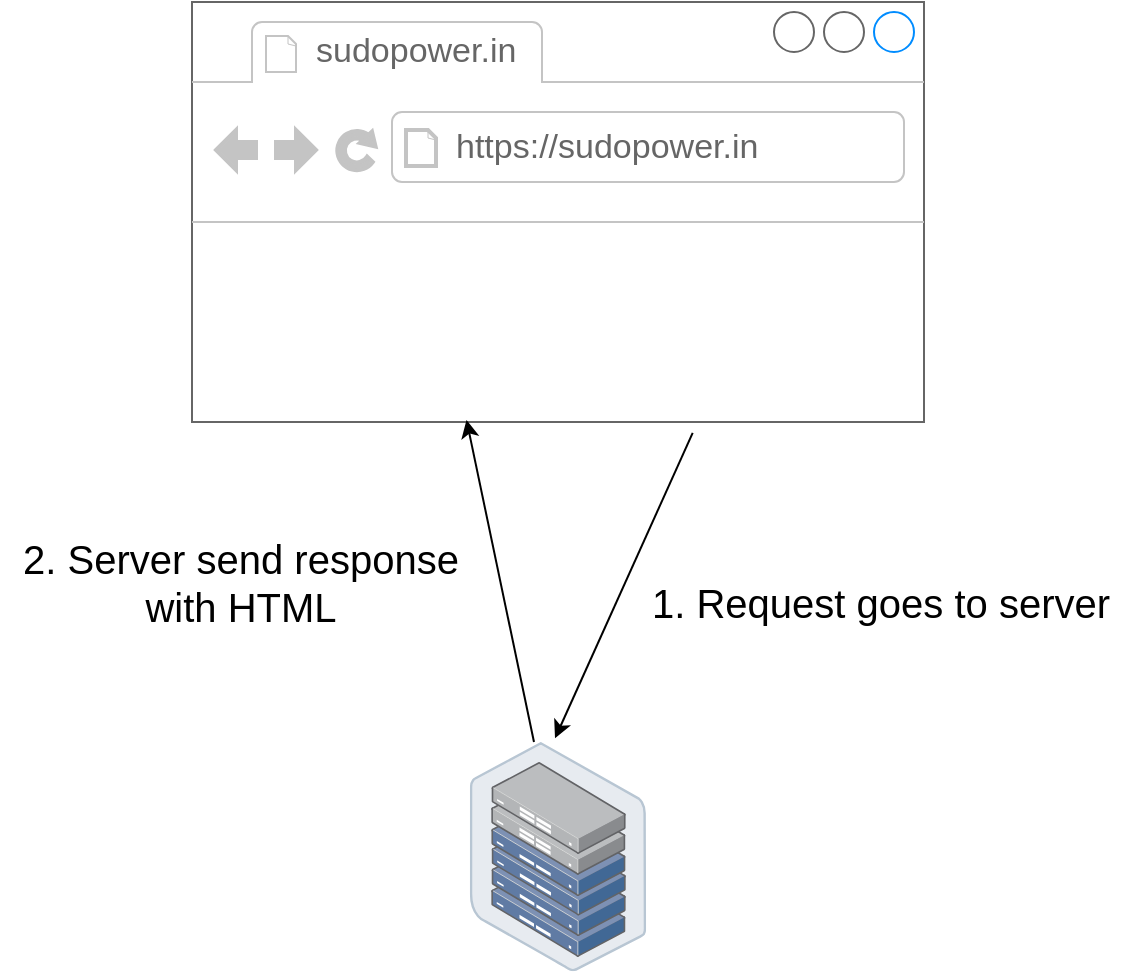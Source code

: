 <mxfile version="21.3.7" type="github">
  <diagram name="old_applications" id="blEORctRzxMHvsubrzqS">
    <mxGraphModel dx="1050" dy="619" grid="1" gridSize="10" guides="1" tooltips="1" connect="1" arrows="1" fold="1" page="1" pageScale="1" pageWidth="827" pageHeight="1169" math="0" shadow="0">
      <root>
        <mxCell id="0" />
        <mxCell id="1" parent="0" />
        <mxCell id="0fjtJMUaQlxDJKlM-bvJ-1" value="" style="strokeWidth=1;shadow=0;dashed=0;align=center;html=1;shape=mxgraph.mockup.containers.browserWindow;rSize=0;strokeColor=#666666;strokeColor2=#008cff;strokeColor3=#c4c4c4;mainText=,;recursiveResize=0;" vertex="1" parent="1">
          <mxGeometry x="231" y="90" width="366" height="210" as="geometry" />
        </mxCell>
        <mxCell id="0fjtJMUaQlxDJKlM-bvJ-2" value="sudopower.in" style="strokeWidth=1;shadow=0;dashed=0;align=center;html=1;shape=mxgraph.mockup.containers.anchor;fontSize=17;fontColor=#666666;align=left;whiteSpace=wrap;" vertex="1" parent="0fjtJMUaQlxDJKlM-bvJ-1">
          <mxGeometry x="60" y="12" width="110" height="26" as="geometry" />
        </mxCell>
        <mxCell id="0fjtJMUaQlxDJKlM-bvJ-3" value="https://sudopower.in" style="strokeWidth=1;shadow=0;dashed=0;align=center;html=1;shape=mxgraph.mockup.containers.anchor;rSize=0;fontSize=17;fontColor=#666666;align=left;" vertex="1" parent="0fjtJMUaQlxDJKlM-bvJ-1">
          <mxGeometry x="130" y="60" width="250" height="26" as="geometry" />
        </mxCell>
        <mxCell id="0fjtJMUaQlxDJKlM-bvJ-4" value="" style="image;points=[];aspect=fixed;html=1;align=center;shadow=0;dashed=0;image=img/lib/allied_telesis/storage/Datacenter_Server_Half_Rack_ToR.svg;" vertex="1" parent="1">
          <mxGeometry x="369.9" y="460" width="88.2" height="114.6" as="geometry" />
        </mxCell>
        <mxCell id="0fjtJMUaQlxDJKlM-bvJ-6" value="" style="edgeStyle=none;orthogonalLoop=1;jettySize=auto;html=1;rounded=0;exitX=0.684;exitY=1.026;exitDx=0;exitDy=0;exitPerimeter=0;entryX=0.483;entryY=-0.016;entryDx=0;entryDy=0;entryPerimeter=0;" edge="1" parent="1" source="0fjtJMUaQlxDJKlM-bvJ-1" target="0fjtJMUaQlxDJKlM-bvJ-4">
          <mxGeometry width="100" relative="1" as="geometry">
            <mxPoint x="417" y="301" as="sourcePoint" />
            <mxPoint x="417" y="380" as="targetPoint" />
            <Array as="points" />
          </mxGeometry>
        </mxCell>
        <mxCell id="0fjtJMUaQlxDJKlM-bvJ-7" value="1. Request goes to server" style="text;html=1;align=center;verticalAlign=middle;resizable=0;points=[];autosize=1;strokeColor=none;fillColor=none;fontSize=20;" vertex="1" parent="1">
          <mxGeometry x="450" y="370" width="250" height="40" as="geometry" />
        </mxCell>
        <mxCell id="0fjtJMUaQlxDJKlM-bvJ-8" value="" style="edgeStyle=none;orthogonalLoop=1;jettySize=auto;html=1;rounded=0;entryX=0.375;entryY=0.995;entryDx=0;entryDy=0;entryPerimeter=0;" edge="1" parent="1" source="0fjtJMUaQlxDJKlM-bvJ-4" target="0fjtJMUaQlxDJKlM-bvJ-1">
          <mxGeometry width="100" relative="1" as="geometry">
            <mxPoint x="370" y="300" as="sourcePoint" />
            <mxPoint x="370" y="455" as="targetPoint" />
            <Array as="points" />
          </mxGeometry>
        </mxCell>
        <mxCell id="0fjtJMUaQlxDJKlM-bvJ-9" value="2. Server send response&lt;br&gt;with HTML" style="text;html=1;align=center;verticalAlign=middle;resizable=0;points=[];autosize=1;strokeColor=none;fillColor=none;fontSize=20;" vertex="1" parent="1">
          <mxGeometry x="135" y="350" width="240" height="60" as="geometry" />
        </mxCell>
      </root>
    </mxGraphModel>
  </diagram>
</mxfile>
